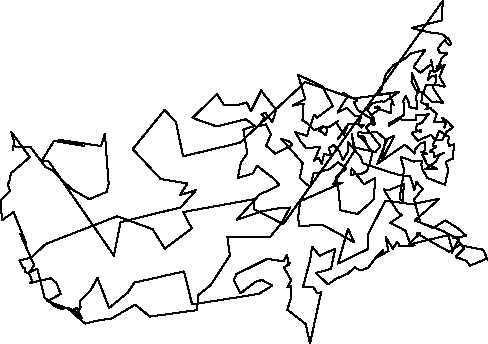 unitsize(0.001cm);
draw((7810,6053)--(7798,5709));
draw((7798,5709)--(7264,5575));
draw((7264,5575)--(7324,5560));
draw((7324,5560)--(7547,5503));
draw((7547,5503)--(7744,5476));
draw((7744,5476)--(7821,5457));
draw((7821,5457)--(7874,5405));
draw((7874,5405)--(7883,5408));
draw((7883,5408)--(7927,5365));
draw((7927,5365)--(7962,5287));
draw((7962,5287)--(7913,5280));
draw((7913,5280)--(7848,5358));
draw((7848,5358)--(7802,5317));
draw((7802,5317)--(7724,5210));
draw((7724,5210)--(7759,5143));
draw((7759,5143)--(7890,5130));
draw((7890,5130)--(7790,5038));
draw((7790,5038)--(7772,4989));
draw((7772,4989)--(7744,4933));
draw((7744,4933)--(7783,4912));
draw((7783,4912)--(7777,4869));
draw((7777,4869)--(7716,4909));
draw((7716,4909)--(7700,4854));
draw((7700,4854)--(7726,4833));
draw((7726,4833)--(7702,4815));
draw((7702,4815)--(7583,4813));
draw((7583,4813)--(7570,4741));
draw((7570,4741)--(7547,4664));
draw((7547,4664)--(7617,4724));
draw((7617,4724)--(7673,4718));
draw((7673,4718)--(7698,4745));
draw((7698,4745)--(7692,4666));
draw((7692,4666)--(7679,4581));
draw((7679,4581)--(7631,4573));
draw((7631,4573)--(7647,4504));
draw((7647,4504)--(7817,4252));
draw((7817,4252)--(7698,4279));
draw((7698,4279)--(7613,4275));
draw((7613,4275)--(7458,4428));
draw((7458,4428)--(7338,4481));
draw((7338,4481)--(7259,4630));
draw((7259,4630)--(7267,4779));
draw((7267,4779)--(7399,4467));
draw((7399,4467)--(7364,4427));
draw((7364,4427)--(7333,4335));
draw((7333,4335)--(7360,4275));
draw((7360,4275)--(7349,4219));
draw((7349,4219)--(7355,4151));
draw((7355,4151)--(7216,4180));
draw((7216,4180)--(7207,4270));
draw((7207,4270)--(7160,4370));
draw((7160,4370)--(7111,4288));
draw((7111,4288)--(7128,4215));
draw((7128,4215)--(7124,4039));
draw((7124,4039)--(6862,3892));
draw((6862,3892)--(6864,3854));
draw((6864,3854)--(7037,3965));
draw((7037,3965)--(7271,3948));
draw((7271,3948)--(7345,3951));
draw((7345,3951)--(7344,4046));
draw((7344,4046)--(7466,4037));
draw((7466,4037)--(7562,4058));
draw((7562,4058)--(7449,3911));
draw((7449,3911)--(7388,3879));
draw((7388,3879)--(7351,3877));
draw((7351,3877)--(7342,3775));
draw((7342,3775)--(7429,3737));
draw((7429,3737)--(7423,3776));
draw((7423,3776)--(7262,3725));
draw((7262,3725)--(7331,3634));
draw((7331,3634)--(7370,3588));
draw((7370,3588)--(7603,3690));
draw((7603,3690)--(7667,3608));
draw((7667,3608)--(7803,3598));
draw((7803,3598)--(7879,3743));
draw((7879,3743)--(7988,3820));
draw((7988,3820)--(7909,3912));
draw((7909,3912)--(7805,3991));
draw((7805,3991)--(7844,3902));
draw((7844,3902)--(7841,3818));
draw((7841,3818)--(7872,3922));
draw((7872,3922)--(7660,3924));
draw((7660,3924)--(7705,4065));
draw((7705,4065)--(7604,4146));
draw((7604,4146)--(7601,4171));
draw((7601,4171)--(7506,4138));
draw((7506,4138)--(7541,4141));
draw((7541,4141)--(7542,4198));
draw((7542,4198)--(7534,4227));
draw((7534,4227)--(7554,4236));
draw((7554,4236)--(7549,4208));
draw((7549,4208)--(7432,4265));
draw((7432,4265)--(7443,4375));
draw((7443,4375)--(7520,4572));
draw((7520,4572)--(7674,4579));
draw((7674,4579)--(7832,4542));
draw((7832,4542)--(7848,4546));
draw((7848,4546)--(7752,4721));
draw((7752,4721)--(7846,4923));
draw((7846,4923)--(7654,4795));
draw((7654,4795)--(7606,5009));
draw((7606,5009)--(7622,4917));
draw((7622,4917)--(7576,4915));
draw((7576,4915)--(7417,4788));
draw((7417,4788)--(7295,4887));
draw((7295,4887)--(7503,5191));
draw((7503,5191)--(7254,5129));
draw((7254,5129)--(7142,5032));
draw((7142,5032)--(6937,4917));
draw((6937,4917)--(6806,4755));
draw((6806,4755)--(6735,4509));
draw((6735,4509)--(6670,4401));
draw((6670,4401)--(7037,4446));
draw((7037,4446)--(6779,4273));
draw((6779,4273)--(6740,4282));
draw((6740,4282)--(6589,4256));
draw((6589,4256)--(6524,4207));
draw((6524,4207)--(6488,4128));
draw((6488,4128)--(6450,4160));
draw((6450,4160)--(6603,3982));
draw((6603,3982)--(6602,3920));
draw((6602,3920)--(6621,3891));
draw((6621,3891)--(6577,3858));
draw((6577,3858)--(6537,3982));
draw((6537,3982)--(6312,4126));
draw((6312,4126)--(6241,4268));
draw((6241,4268)--(6304,4294));
draw((6304,4294)--(6058,4426));
draw((6058,4426)--(6139,4369));
draw((6139,4369)--(6051,4246));
draw((6051,4246)--(5955,4081));
draw((5955,4081)--(6008,4117));
draw((6008,4117)--(6123,4167));
draw((6123,4167)--(6259,4030));
draw((6259,4030)--(6366,4002));
draw((6366,4002)--(6333,3909));
draw((6333,3909)--(6340,3870));
draw((6340,3870)--(6376,3819));
draw((6376,3819)--(6425,3867));
draw((6425,3867)--(6150,3888));
draw((6150,3888)--(5965,3624));
draw((5965,3624)--(6120,3821));
draw((6120,3821)--(6069,3695));
draw((6069,3695)--(5926,3912));
draw((5926,3912)--(5964,3935));
draw((5964,3935)--(5803,3824));
draw((5803,3824)--(5720,3823));
draw((5720,3823)--(5778,3813));
draw((5778,3813)--(5751,3681));
draw((5751,3681)--(5678,3742));
draw((5678,3742)--(5621,3768));
draw((5621,3768)--(5671,3807));
draw((5671,3807)--(5706,3844));
draw((5706,3844)--(5541,3769));
draw((5541,3769)--(5427,3894));
draw((5427,3894)--(5336,3943));
draw((5336,3943)--(5356,4241));
draw((5356,4241)--(5168,4208));
draw((5168,4208)--(5385,4318));
draw((5385,4318)--(5259,4751));
draw((5259,4751)--(5685,4546));
draw((5685,4546)--(5871,4202));
draw((5871,4202)--(5597,3993));
draw((5597,3993)--(5543,4042));
draw((5543,4042)--(5457,3808));
draw((5457,3808)--(5417,3673));
draw((5417,3673)--(5207,3742));
draw((5207,3742)--(5316,3554));
draw((5316,3554)--(5315,3557));
draw((5315,3557)--(5400,3461));
draw((5400,3461)--(5540,3468));
draw((5540,3468)--(5649,3472));
draw((5649,3472)--(5539,3235));
draw((5539,3235)--(5619,3291));
draw((5619,3291)--(5679,3171));
draw((5679,3171)--(5697,3269));
draw((5697,3269)--(5719,3352));
draw((5719,3352)--(5841,3328));
draw((5841,3328)--(5796,3459));
draw((5796,3459)--(5887,3508));
draw((5887,3508)--(5987,3402));
draw((5987,3402)--(6050,3242));
draw((6050,3242)--(6148,3413));
draw((6148,3413)--(6140,3558));
draw((6140,3558)--(6360,3301));
draw((6360,3301)--(6402,3190));
draw((6402,3190)--(6881,3029));
draw((6881,3029)--(7055,2981));
draw((7055,2981)--(7238,2957));
draw((7238,2957)--(7309,2717));
draw((7309,2717)--(7346,2858));
draw((7346,2858)--(7458,2741));
draw((7458,2741)--(7304,2550));
draw((7304,2550)--(7351,2376));
draw((7351,2376)--(7418,2139));
draw((7418,2139)--(7643,2048));
draw((7643,2048)--(7856,2181));
draw((7856,2181)--(8080,2039));
draw((8080,2039)--(8229,1905));
draw((8229,1905)--(7989,1876));
draw((7989,1876)--(8101,1876));
draw((8101,1876)--(7973,1606));
draw((7973,1606)--(7985,1657));
draw((7985,1657)--(7905,1921));
draw((7905,1921)--(7240,1762));
draw((7240,1762)--(7152,2000));
draw((7152,2000)--(6885,2138));
draw((6885,2138)--(7087,2274));
draw((7087,2274)--(7015,2333));
draw((7015,2333)--(6766,2732));
draw((6766,2732)--(6848,2712));
draw((6848,2712)--(7125,2823));
draw((7125,2823)--(7104,2510));
draw((7104,2510)--(7049,2570));
draw((7049,2570)--(7131,3081));
draw((7131,3081)--(7082,3235));
draw((7082,3235)--(7076,3302));
draw((7076,3302)--(7299,3219));
draw((7299,3219)--(7453,3229));
draw((7453,3229)--(7434,3173));
draw((7434,3173)--(7440,3100));
draw((7440,3100)--(7543,2929));
draw((7543,2929)--(7851,2809));
draw((7851,2809)--(7909,3080));
draw((7909,3080)--(7861,3216));
draw((7861,3216)--(7989,3271));
draw((7989,3271)--(8001,3418));
draw((8001,3418)--(8013,3523));
draw((8013,3523)--(7919,3496));
draw((7919,3496)--(7906,3580));
draw((7906,3580)--(7922,3655));
draw((7922,3655)--(7750,3760));
draw((7750,3760)--(7633,3499));
draw((7633,3499)--(7696,3486));
draw((7696,3486)--(7582,3396));
draw((7582,3396)--(7654,3377));
draw((7654,3377)--(7657,3301));
draw((7657,3301)--(7838,3375));
draw((7838,3375)--(7747,3329));
draw((7747,3329)--(7695,3220));
draw((7695,3220)--(7503,3086));
draw((7503,3086)--(7715,3086));
draw((7715,3086)--(7532,3175));
draw((7532,3175)--(7452,3339));
draw((7452,3339)--(7533,3358));
draw((7533,3358)--(7422,3390));
draw((7422,3390)--(7475,3388));
draw((7475,3388)--(7494,3430));
draw((7494,3430)--(7492,3560));
draw((7492,3560)--(7408,3534));
draw((7408,3534)--(7321,3429));
draw((7321,3429)--(7316,3360));
draw((7316,3360)--(7199,3469));
draw((7199,3469)--(7141,3514));
draw((7141,3514)--(6656,3181));
draw((6656,3181)--(6833,3618));
draw((6833,3618)--(6958,3678));
draw((6958,3678)--(6731,3234));
draw((6731,3234)--(6798,3610));
draw((6798,3610)--(6652,3742));
draw((6652,3742)--(6427,3717));
draw((6427,3717)--(6327,3745));
draw((6327,3745)--(6317,3673));
draw((6317,3673)--(6453,3567));
draw((6453,3567)--(6426,3656));
draw((6426,3656)--(6365,3679));
draw((6365,3679)--(6570,3371));
draw((6570,3371)--(6518,3165));
draw((6518,3165)--(6468,3050));
draw((6468,3050)--(6387,3008));
draw((6387,3008)--(6190,2985));
draw((6190,2985)--(6204,3099));
draw((6204,3099)--(6422,2820));
draw((6422,2820)--(6617,2928));
draw((6617,2928)--(6597,2563));
draw((6597,2563)--(6547,2506));
draw((6547,2506)--(6307,2295));
draw((6307,2295)--(6007,2359));
draw((6007,2359)--(5963,2789));
draw((5963,2789)--(5930,2948));
draw((5930,2948)--(6113,3101));
draw((6113,3101)--(5960,3207));
draw((5960,3207)--(5821,3086));
draw((5821,3086)--(5677,3049));
draw((5677,3049)--(5650,3023));
draw((5650,3023)--(5531,3011));
draw((5531,3011)--(5470,2774));
draw((5470,2774)--(5350,2867));
draw((5350,2867)--(5291,2929));
draw((5291,2929)--(5342,3188));
draw((5342,3188)--(4965,3622));
draw((4965,3622)--(5111,3569));
draw((5111,3569)--(5160,3517));
draw((5160,3517)--(4857,3359));
draw((4857,3359)--(4694,3502));
draw((4694,3502)--(4780,3694));
draw((4780,3694)--(4694,3877));
draw((4694,3877)--(4574,3843));
draw((4574,3843)--(4655,3992));
draw((4655,3992)--(4634,4054));
draw((4634,4054)--(4607,4049));
draw((4607,4049)--(4679,4084));
draw((4679,4084)--(4806,3914));
draw((4806,3914)--(4871,4132));
draw((4871,4132)--(4602,4478));
draw((4602,4478)--(4606,4468));
draw((4606,4468)--(4427,4109));
draw((4427,4109)--(4354,4262));
draw((4354,4262)--(4217,4224));
draw((4217,4224)--(3950,4215));
draw((3950,4215)--(3832,4410));
draw((3832,4410)--(3396,3990));
draw((3396,3990)--(3824,3838));
draw((3824,3838)--(4342,3966));
draw((4342,3966)--(4496,3844));
draw((4496,3844)--(4293,3788));
draw((4293,3788)--(4364,3362));
draw((4364,3362)--(4252,3206));
draw((4252,3206)--(4196,2929));
draw((4196,2929)--(4458,3007));
draw((4458,3007)--(4537,3143));
draw((4537,3143)--(4831,2917));
draw((4831,2917)--(4898,2840));
draw((4898,2840)--(4929,2803));
draw((4929,2803)--(4763,2720));
draw((4763,2720)--(4584,2643));
draw((4584,2643)--(4174,2190));
draw((4174,2190)--(4612,2341));
draw((4612,2341)--(4973,2406));
draw((4973,2406)--(5117,2409));
draw((5117,2409)--(4959,2123));
draw((4959,2123)--(4759,1883));
draw((4759,1883)--(4012,1886));
draw((4012,1886)--(4056,1564));
draw((4056,1564)--(3719,1043));
draw((3719,1043)--(3499,863));
draw((3499,863)--(3477,599));
draw((3477,599)--(2647,485));
draw((2647,485)--(2384,695));
draw((2384,695)--(1961,445));
draw((1961,445)--(1790,429));
draw((1790,429)--(1503,362));
draw((1503,362)--(1276,559));
draw((1276,559)--(1253,580));
draw((1253,580)--(1361,637));
draw((1361,637)--(1443,459));
draw((1443,459)--(1322,580));
draw((1322,580)--(834,757));
draw((834,757)--(1072,883));
draw((1072,883)--(993,1084));
draw((993,1084)--(893,1161));
draw((893,1161)--(527,1077));
draw((527,1077)--(572,1108));
draw((572,1108)--(513,1247));
draw((513,1247)--(602,1395));
draw((602,1395)--(354,1950));
draw((354,1950)--(464,1773));
draw((464,1773)--(240,2327));
draw((240,2327)--(36,2185));
draw((36,2185)--(10,2537));
draw((10,2537)--(178,2702));
draw((178,2702)--(141,2814));
draw((141,2814)--(174,2901));
draw((174,2901)--(197,3021));
draw((197,3021)--(218,3031));
draw((218,3031)--(525,3297));
draw((525,3297)--(199,3743));
draw((199,3743)--(250,3578));
draw((250,3578)--(226,3415));
draw((226,3415)--(236,3494));
draw((236,3494)--(317,3476));
draw((317,3476)--(536,3481));
draw((536,3481)--(806,3123));
draw((806,3123)--(920,3065));
draw((920,3065)--(1263,2734));
draw((1263,2734)--(1575,2555));
draw((1575,2555)--(1882,2684));
draw((1882,2684)--(1918,2832));
draw((1918,2832)--(1851,3710));
draw((1851,3710)--(1784,3494));
draw((1784,3494)--(1047,3602));
draw((1047,3602)--(1482,3494));
draw((1482,3494)--(952,3583));
draw((952,3583)--(741,3235));
draw((741,3235)--(863,3219));
draw((863,3219)--(2011,1558));
draw((2011,1558)--(2126,2150));
draw((2126,2150)--(3189,2411));
draw((3189,2411)--(3461,2718));
draw((3461,2718)--(3174,2627));
draw((3174,2627)--(3307,2833));
draw((3307,2833)--(2835,2912));
draw((2835,2912)--(2342,3439));
draw((2342,3439)--(2906,4131));
draw((2906,4131)--(3108,3908));
draw((3108,3908)--(3229,3312));
draw((3229,3312)--(4232,3551));
draw((4232,3551)--(5387,4623));
draw((5387,4623)--(6237,4332));
draw((6237,4332)--(6868,4418));
draw((6868,4418)--(6947,4209));
draw((6947,4209)--(6911,4296));
draw((6911,4296)--(6891,4075));
draw((6891,4075)--(6607,4173));
draw((6607,4173)--(6660,4193));
draw((6660,4193)--(6713,4154));
draw((6713,4154)--(6557,4047));
draw((6557,4047)--(6567,3922));
draw((6567,3922)--(6454,3821));
draw((6454,3821)--(6713,3488));
draw((6713,3488)--(6623,3389));
draw((6623,3389)--(6235,3471));
draw((6235,3471)--(6207,3700));
draw((6207,3700)--(6265,3426));
draw((6265,3426)--(5881,2817));
draw((5881,2817)--(6044,2848));
draw((6044,2848)--(5296,2520));
draw((5296,2520)--(5260,2230));
draw((5260,2230)--(5277,2078));
draw((5277,2078)--(5681,2109));
draw((5681,2109)--(6252,1795));
draw((6252,1795)--(6139,2032));
draw((6139,2032)--(5964,1421));
draw((5964,1421)--(6496,1678));
draw((6496,1678)--(6493,1931));
draw((6493,1931)--(6686,2312));
draw((6686,2312)--(6800,2532));
draw((6800,2532)--(7267,2466));
draw((7267,2466)--(7753,2564));
draw((7753,2564)--(7448,2291));
draw((7448,2291)--(7315,2181));
draw((7315,2181)--(7822,1992));
draw((7822,1992)--(8063,1860));
draw((8063,1860)--(8080,1835));
draw((8080,1835)--(8184,1685));
draw((8184,1685)--(8038,1535));
draw((8038,1535)--(8228,1471));
draw((8228,1471)--(8292,1383));
draw((8292,1383)--(8594,1510));
draw((8594,1510)--(8605,1479));
draw((8605,1479)--(8525,1664));
draw((8525,1664)--(8098,1746));
draw((8098,1746)--(7926,1627));
draw((7926,1627)--(7352,1952));
draw((7352,1952)--(7416,1953));
draw((7416,1953)--(7218,1773));
draw((7218,1773)--(7314,1739));
draw((7314,1739)--(7035,1733));
draw((7035,1733)--(7046,1757));
draw((7046,1757)--(7004,1805));
draw((7004,1805)--(6932,1683));
draw((6932,1683)--(6803,1886));
draw((6803,1886)--(6826,1774));
draw((6826,1774)--(6854,1640));
draw((6854,1640)--(6651,1534));
draw((6651,1534)--(6765,1663));
draw((6765,1663)--(6621,1513));
draw((6621,1513)--(6494,1347));
draw((6494,1347)--(6379,1302));
draw((6379,1302)--(6378,1314));
draw((6378,1314)--(6359,1298));
draw((6359,1298)--(6258,1354));
draw((6258,1354)--(6136,1243));
draw((6136,1243)--(5930,1151));
draw((5930,1151)--(5788,1053));
draw((5788,1053)--(5571,1255));
draw((5571,1255)--(5840,1325));
draw((5840,1325)--(5914,1682));
draw((5914,1682)--(5637,1558));
draw((5637,1558)--(5506,1719));
draw((5506,1719)--(5472,1482));
draw((5472,1482)--(5344,1003));
draw((5344,1003)--(5532,998));
draw((5532,998)--(5596,892));
draw((5596,892)--(5666,914));
draw((5666,914)--(5469,10));
draw((5469,10)--(5393,355));
draw((5393,355)--(5070,605));
draw((5070,605)--(5136,825));
draw((5136,825)--(5140,1018));
draw((5140,1018)--(5069,998));
draw((5069,998)--(5139,1124));
draw((5139,1124)--(5010,1351));
draw((5010,1351)--(5068,1390));
draw((5068,1390)--(5114,1430));
draw((5114,1430)--(5098,1394));
draw((5098,1394)--(5060,1577));
draw((5060,1577)--(5005,1458));
draw((5005,1458)--(4719,1504));
draw((4719,1504)--(4170,1232));
draw((4170,1232)--(4125,1125));
draw((4125,1125)--(4244,896));
draw((4244,896)--(4500,1093));
draw((4500,1093)--(4619,1132));
draw((4619,1132)--(4805,1033));
draw((4805,1033)--(4569,886));
draw((4569,886)--(3390,698));
draw((3390,698)--(3245,1281));
draw((3245,1281)--(2372,1084));
draw((2372,1084)--(2260,913));
draw((2260,913)--(1926,636));
draw((1926,636)--(1721,1165));
draw((1721,1165)--(1595,942));
draw((1595,942)--(1406,750));
draw((1406,750)--(1422,658));
draw((1422,658)--(1415,628));
draw((1415,628)--(1249,600));
draw((1249,600)--(1254,617));
draw((1254,617)--(1212,603));
draw((1212,603)--(1213,633));
draw((1213,633)--(1082,625));
draw((1082,625)--(982,659));
draw((982,659)--(783,825));
draw((783,825)--(659,1331));
draw((659,1331)--(489,1254));
draw((489,1254)--(478,1256));
draw((478,1256)--(450,1274));
draw((450,1274)--(437,1344));
draw((437,1344)--(413,1338));
draw((413,1338)--(345,1476));
draw((345,1476)--(552,1526));
draw((552,1526)--(809,1766));
draw((809,1766)--(2067,2254));
draw((2067,2254)--(2694,2026));
draw((2694,2026)--(2908,1681));
draw((2908,1681)--(3390,2043));
draw((3390,2043)--(3319,2151));
draw((3319,2151)--(3233,2329));
draw((3233,2329)--(4476,2555));
draw((4476,2555)--(4488,2378));
draw((4488,2378)--(4996,2115));
draw((4996,2115)--(7810,6053));
